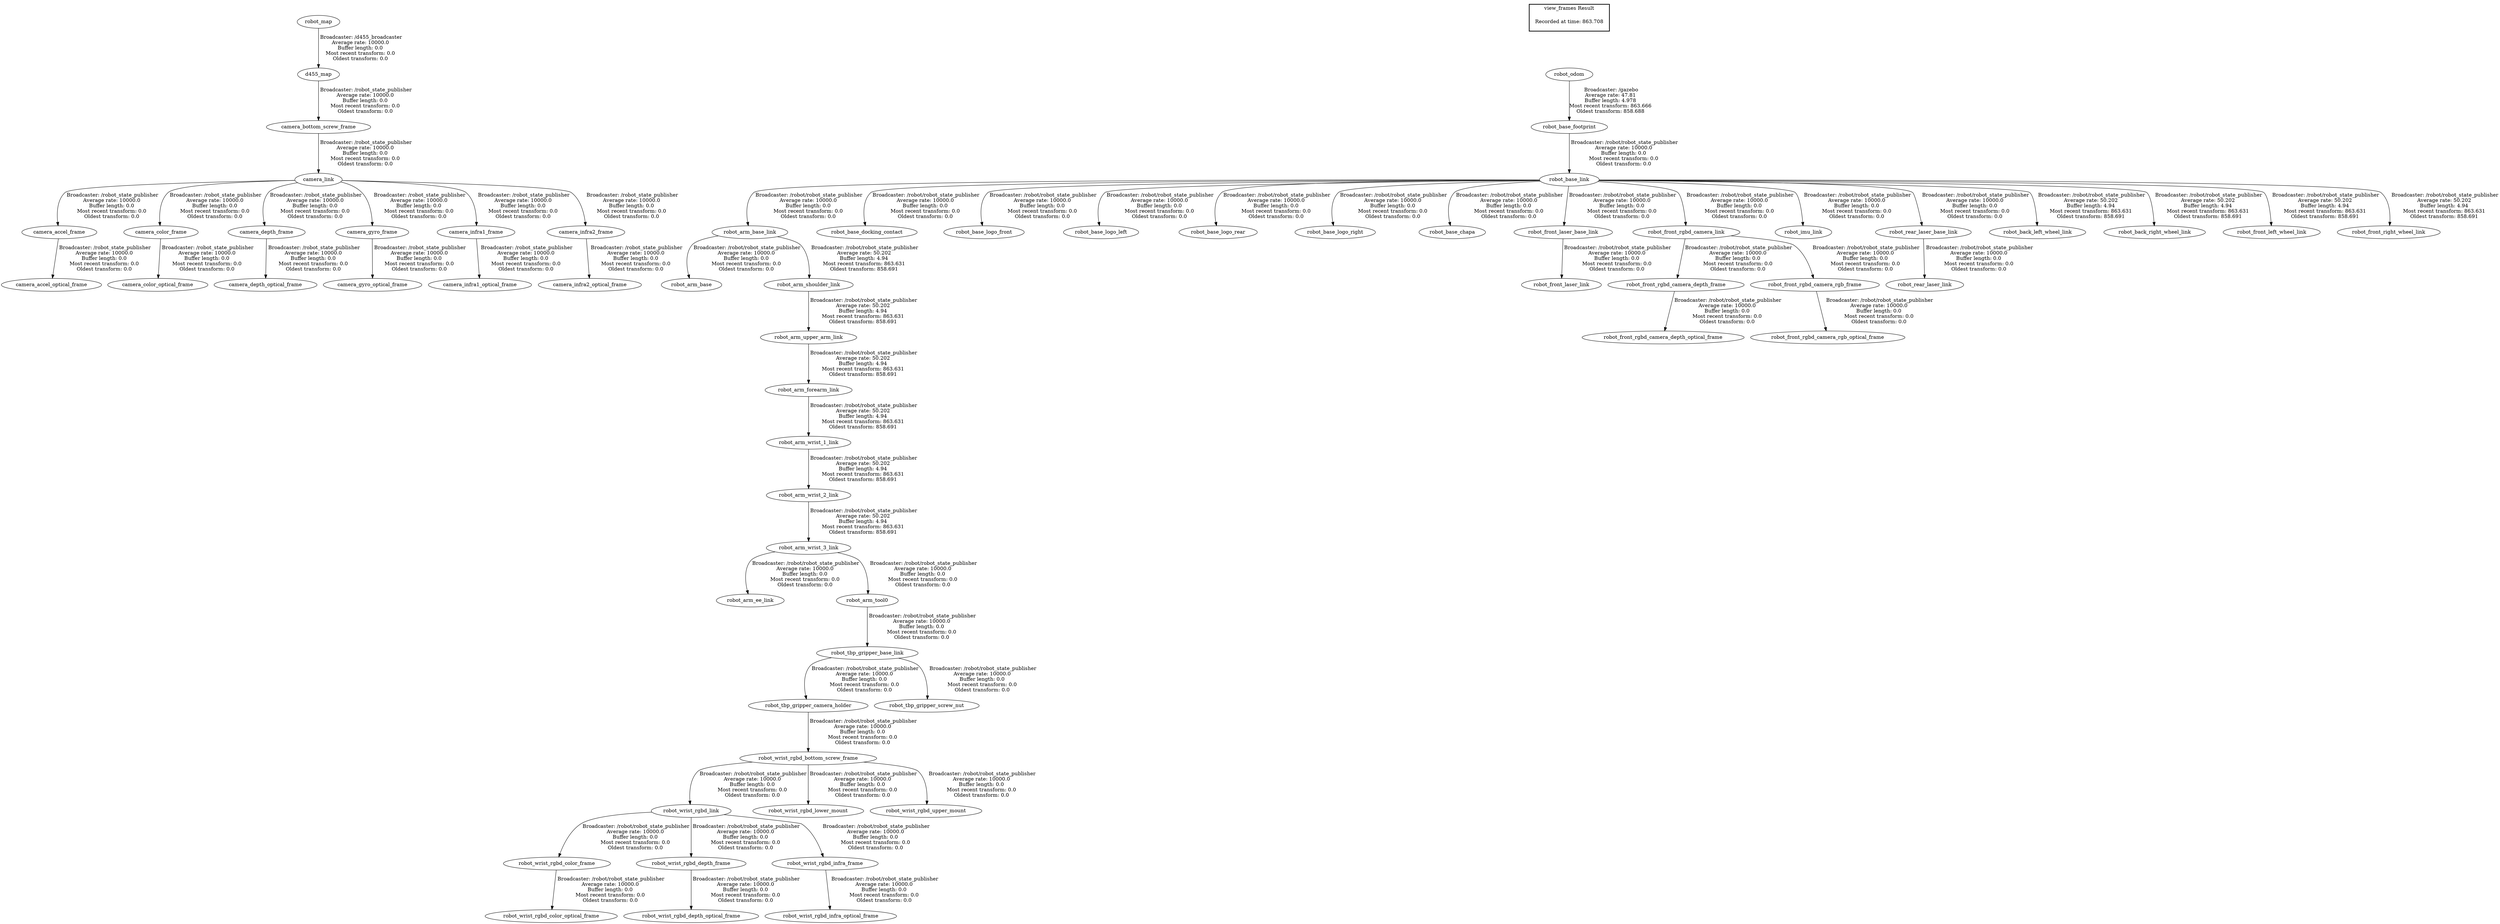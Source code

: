 digraph G {
"robot_map" -> "d455_map"[label=" Broadcaster: /d455_broadcaster\nAverage rate: 10000.0\nBuffer length: 0.0\nMost recent transform: 0.0\nOldest transform: 0.0\n"];
"robot_base_link" -> "robot_arm_base_link"[label=" Broadcaster: /robot/robot_state_publisher\nAverage rate: 10000.0\nBuffer length: 0.0\nMost recent transform: 0.0\nOldest transform: 0.0\n"];
"robot_base_footprint" -> "robot_base_link"[label=" Broadcaster: /robot/robot_state_publisher\nAverage rate: 10000.0\nBuffer length: 0.0\nMost recent transform: 0.0\nOldest transform: 0.0\n"];
"robot_arm_base_link" -> "robot_arm_base"[label=" Broadcaster: /robot/robot_state_publisher\nAverage rate: 10000.0\nBuffer length: 0.0\nMost recent transform: 0.0\nOldest transform: 0.0\n"];
"robot_arm_wrist_3_link" -> "robot_arm_ee_link"[label=" Broadcaster: /robot/robot_state_publisher\nAverage rate: 10000.0\nBuffer length: 0.0\nMost recent transform: 0.0\nOldest transform: 0.0\n"];
"robot_arm_wrist_2_link" -> "robot_arm_wrist_3_link"[label=" Broadcaster: /robot/robot_state_publisher\nAverage rate: 50.202\nBuffer length: 4.94\nMost recent transform: 863.631\nOldest transform: 858.691\n"];
"robot_arm_wrist_3_link" -> "robot_arm_tool0"[label=" Broadcaster: /robot/robot_state_publisher\nAverage rate: 10000.0\nBuffer length: 0.0\nMost recent transform: 0.0\nOldest transform: 0.0\n"];
"robot_base_link" -> "robot_base_docking_contact"[label=" Broadcaster: /robot/robot_state_publisher\nAverage rate: 10000.0\nBuffer length: 0.0\nMost recent transform: 0.0\nOldest transform: 0.0\n"];
"robot_odom" -> "robot_base_footprint"[label=" Broadcaster: /gazebo\nAverage rate: 47.81\nBuffer length: 4.978\nMost recent transform: 863.666\nOldest transform: 858.688\n"];
"robot_base_link" -> "robot_base_logo_front"[label=" Broadcaster: /robot/robot_state_publisher\nAverage rate: 10000.0\nBuffer length: 0.0\nMost recent transform: 0.0\nOldest transform: 0.0\n"];
"robot_base_link" -> "robot_base_logo_left"[label=" Broadcaster: /robot/robot_state_publisher\nAverage rate: 10000.0\nBuffer length: 0.0\nMost recent transform: 0.0\nOldest transform: 0.0\n"];
"robot_base_link" -> "robot_base_logo_rear"[label=" Broadcaster: /robot/robot_state_publisher\nAverage rate: 10000.0\nBuffer length: 0.0\nMost recent transform: 0.0\nOldest transform: 0.0\n"];
"robot_base_link" -> "robot_base_logo_right"[label=" Broadcaster: /robot/robot_state_publisher\nAverage rate: 10000.0\nBuffer length: 0.0\nMost recent transform: 0.0\nOldest transform: 0.0\n"];
"robot_base_link" -> "robot_base_chapa"[label=" Broadcaster: /robot/robot_state_publisher\nAverage rate: 10000.0\nBuffer length: 0.0\nMost recent transform: 0.0\nOldest transform: 0.0\n"];
"robot_base_link" -> "robot_front_laser_base_link"[label=" Broadcaster: /robot/robot_state_publisher\nAverage rate: 10000.0\nBuffer length: 0.0\nMost recent transform: 0.0\nOldest transform: 0.0\n"];
"robot_front_laser_base_link" -> "robot_front_laser_link"[label=" Broadcaster: /robot/robot_state_publisher\nAverage rate: 10000.0\nBuffer length: 0.0\nMost recent transform: 0.0\nOldest transform: 0.0\n"];
"robot_front_rgbd_camera_link" -> "robot_front_rgbd_camera_depth_frame"[label=" Broadcaster: /robot/robot_state_publisher\nAverage rate: 10000.0\nBuffer length: 0.0\nMost recent transform: 0.0\nOldest transform: 0.0\n"];
"robot_base_link" -> "robot_front_rgbd_camera_link"[label=" Broadcaster: /robot/robot_state_publisher\nAverage rate: 10000.0\nBuffer length: 0.0\nMost recent transform: 0.0\nOldest transform: 0.0\n"];
"robot_front_rgbd_camera_depth_frame" -> "robot_front_rgbd_camera_depth_optical_frame"[label=" Broadcaster: /robot/robot_state_publisher\nAverage rate: 10000.0\nBuffer length: 0.0\nMost recent transform: 0.0\nOldest transform: 0.0\n"];
"robot_front_rgbd_camera_link" -> "robot_front_rgbd_camera_rgb_frame"[label=" Broadcaster: /robot/robot_state_publisher\nAverage rate: 10000.0\nBuffer length: 0.0\nMost recent transform: 0.0\nOldest transform: 0.0\n"];
"robot_front_rgbd_camera_rgb_frame" -> "robot_front_rgbd_camera_rgb_optical_frame"[label=" Broadcaster: /robot/robot_state_publisher\nAverage rate: 10000.0\nBuffer length: 0.0\nMost recent transform: 0.0\nOldest transform: 0.0\n"];
"robot_base_link" -> "robot_imu_link"[label=" Broadcaster: /robot/robot_state_publisher\nAverage rate: 10000.0\nBuffer length: 0.0\nMost recent transform: 0.0\nOldest transform: 0.0\n"];
"robot_base_link" -> "robot_rear_laser_base_link"[label=" Broadcaster: /robot/robot_state_publisher\nAverage rate: 10000.0\nBuffer length: 0.0\nMost recent transform: 0.0\nOldest transform: 0.0\n"];
"robot_rear_laser_base_link" -> "robot_rear_laser_link"[label=" Broadcaster: /robot/robot_state_publisher\nAverage rate: 10000.0\nBuffer length: 0.0\nMost recent transform: 0.0\nOldest transform: 0.0\n"];
"robot_arm_tool0" -> "robot_tbp_gripper_base_link"[label=" Broadcaster: /robot/robot_state_publisher\nAverage rate: 10000.0\nBuffer length: 0.0\nMost recent transform: 0.0\nOldest transform: 0.0\n"];
"robot_tbp_gripper_base_link" -> "robot_tbp_gripper_camera_holder"[label=" Broadcaster: /robot/robot_state_publisher\nAverage rate: 10000.0\nBuffer length: 0.0\nMost recent transform: 0.0\nOldest transform: 0.0\n"];
"robot_tbp_gripper_base_link" -> "robot_tbp_gripper_screw_nut"[label=" Broadcaster: /robot/robot_state_publisher\nAverage rate: 10000.0\nBuffer length: 0.0\nMost recent transform: 0.0\nOldest transform: 0.0\n"];
"robot_wrist_rgbd_link" -> "robot_wrist_rgbd_color_frame"[label=" Broadcaster: /robot/robot_state_publisher\nAverage rate: 10000.0\nBuffer length: 0.0\nMost recent transform: 0.0\nOldest transform: 0.0\n"];
"robot_wrist_rgbd_bottom_screw_frame" -> "robot_wrist_rgbd_link"[label=" Broadcaster: /robot/robot_state_publisher\nAverage rate: 10000.0\nBuffer length: 0.0\nMost recent transform: 0.0\nOldest transform: 0.0\n"];
"robot_wrist_rgbd_color_frame" -> "robot_wrist_rgbd_color_optical_frame"[label=" Broadcaster: /robot/robot_state_publisher\nAverage rate: 10000.0\nBuffer length: 0.0\nMost recent transform: 0.0\nOldest transform: 0.0\n"];
"robot_wrist_rgbd_link" -> "robot_wrist_rgbd_depth_frame"[label=" Broadcaster: /robot/robot_state_publisher\nAverage rate: 10000.0\nBuffer length: 0.0\nMost recent transform: 0.0\nOldest transform: 0.0\n"];
"robot_wrist_rgbd_depth_frame" -> "robot_wrist_rgbd_depth_optical_frame"[label=" Broadcaster: /robot/robot_state_publisher\nAverage rate: 10000.0\nBuffer length: 0.0\nMost recent transform: 0.0\nOldest transform: 0.0\n"];
"robot_wrist_rgbd_link" -> "robot_wrist_rgbd_infra_frame"[label=" Broadcaster: /robot/robot_state_publisher\nAverage rate: 10000.0\nBuffer length: 0.0\nMost recent transform: 0.0\nOldest transform: 0.0\n"];
"robot_wrist_rgbd_infra_frame" -> "robot_wrist_rgbd_infra_optical_frame"[label=" Broadcaster: /robot/robot_state_publisher\nAverage rate: 10000.0\nBuffer length: 0.0\nMost recent transform: 0.0\nOldest transform: 0.0\n"];
"robot_tbp_gripper_camera_holder" -> "robot_wrist_rgbd_bottom_screw_frame"[label=" Broadcaster: /robot/robot_state_publisher\nAverage rate: 10000.0\nBuffer length: 0.0\nMost recent transform: 0.0\nOldest transform: 0.0\n"];
"robot_wrist_rgbd_bottom_screw_frame" -> "robot_wrist_rgbd_lower_mount"[label=" Broadcaster: /robot/robot_state_publisher\nAverage rate: 10000.0\nBuffer length: 0.0\nMost recent transform: 0.0\nOldest transform: 0.0\n"];
"robot_wrist_rgbd_bottom_screw_frame" -> "robot_wrist_rgbd_upper_mount"[label=" Broadcaster: /robot/robot_state_publisher\nAverage rate: 10000.0\nBuffer length: 0.0\nMost recent transform: 0.0\nOldest transform: 0.0\n"];
"camera_link" -> "camera_accel_frame"[label=" Broadcaster: /robot_state_publisher\nAverage rate: 10000.0\nBuffer length: 0.0\nMost recent transform: 0.0\nOldest transform: 0.0\n"];
"camera_bottom_screw_frame" -> "camera_link"[label=" Broadcaster: /robot_state_publisher\nAverage rate: 10000.0\nBuffer length: 0.0\nMost recent transform: 0.0\nOldest transform: 0.0\n"];
"camera_accel_frame" -> "camera_accel_optical_frame"[label=" Broadcaster: /robot_state_publisher\nAverage rate: 10000.0\nBuffer length: 0.0\nMost recent transform: 0.0\nOldest transform: 0.0\n"];
"camera_link" -> "camera_color_frame"[label=" Broadcaster: /robot_state_publisher\nAverage rate: 10000.0\nBuffer length: 0.0\nMost recent transform: 0.0\nOldest transform: 0.0\n"];
"camera_color_frame" -> "camera_color_optical_frame"[label=" Broadcaster: /robot_state_publisher\nAverage rate: 10000.0\nBuffer length: 0.0\nMost recent transform: 0.0\nOldest transform: 0.0\n"];
"camera_link" -> "camera_depth_frame"[label=" Broadcaster: /robot_state_publisher\nAverage rate: 10000.0\nBuffer length: 0.0\nMost recent transform: 0.0\nOldest transform: 0.0\n"];
"camera_depth_frame" -> "camera_depth_optical_frame"[label=" Broadcaster: /robot_state_publisher\nAverage rate: 10000.0\nBuffer length: 0.0\nMost recent transform: 0.0\nOldest transform: 0.0\n"];
"camera_link" -> "camera_gyro_frame"[label=" Broadcaster: /robot_state_publisher\nAverage rate: 10000.0\nBuffer length: 0.0\nMost recent transform: 0.0\nOldest transform: 0.0\n"];
"camera_gyro_frame" -> "camera_gyro_optical_frame"[label=" Broadcaster: /robot_state_publisher\nAverage rate: 10000.0\nBuffer length: 0.0\nMost recent transform: 0.0\nOldest transform: 0.0\n"];
"camera_link" -> "camera_infra1_frame"[label=" Broadcaster: /robot_state_publisher\nAverage rate: 10000.0\nBuffer length: 0.0\nMost recent transform: 0.0\nOldest transform: 0.0\n"];
"camera_infra1_frame" -> "camera_infra1_optical_frame"[label=" Broadcaster: /robot_state_publisher\nAverage rate: 10000.0\nBuffer length: 0.0\nMost recent transform: 0.0\nOldest transform: 0.0\n"];
"camera_link" -> "camera_infra2_frame"[label=" Broadcaster: /robot_state_publisher\nAverage rate: 10000.0\nBuffer length: 0.0\nMost recent transform: 0.0\nOldest transform: 0.0\n"];
"camera_infra2_frame" -> "camera_infra2_optical_frame"[label=" Broadcaster: /robot_state_publisher\nAverage rate: 10000.0\nBuffer length: 0.0\nMost recent transform: 0.0\nOldest transform: 0.0\n"];
"d455_map" -> "camera_bottom_screw_frame"[label=" Broadcaster: /robot_state_publisher\nAverage rate: 10000.0\nBuffer length: 0.0\nMost recent transform: 0.0\nOldest transform: 0.0\n"];
"robot_arm_upper_arm_link" -> "robot_arm_forearm_link"[label=" Broadcaster: /robot/robot_state_publisher\nAverage rate: 50.202\nBuffer length: 4.94\nMost recent transform: 863.631\nOldest transform: 858.691\n"];
"robot_arm_shoulder_link" -> "robot_arm_upper_arm_link"[label=" Broadcaster: /robot/robot_state_publisher\nAverage rate: 50.202\nBuffer length: 4.94\nMost recent transform: 863.631\nOldest transform: 858.691\n"];
"robot_arm_base_link" -> "robot_arm_shoulder_link"[label=" Broadcaster: /robot/robot_state_publisher\nAverage rate: 50.202\nBuffer length: 4.94\nMost recent transform: 863.631\nOldest transform: 858.691\n"];
"robot_arm_forearm_link" -> "robot_arm_wrist_1_link"[label=" Broadcaster: /robot/robot_state_publisher\nAverage rate: 50.202\nBuffer length: 4.94\nMost recent transform: 863.631\nOldest transform: 858.691\n"];
"robot_arm_wrist_1_link" -> "robot_arm_wrist_2_link"[label=" Broadcaster: /robot/robot_state_publisher\nAverage rate: 50.202\nBuffer length: 4.94\nMost recent transform: 863.631\nOldest transform: 858.691\n"];
"robot_base_link" -> "robot_back_left_wheel_link"[label=" Broadcaster: /robot/robot_state_publisher\nAverage rate: 50.202\nBuffer length: 4.94\nMost recent transform: 863.631\nOldest transform: 858.691\n"];
"robot_base_link" -> "robot_back_right_wheel_link"[label=" Broadcaster: /robot/robot_state_publisher\nAverage rate: 50.202\nBuffer length: 4.94\nMost recent transform: 863.631\nOldest transform: 858.691\n"];
"robot_base_link" -> "robot_front_left_wheel_link"[label=" Broadcaster: /robot/robot_state_publisher\nAverage rate: 50.202\nBuffer length: 4.94\nMost recent transform: 863.631\nOldest transform: 858.691\n"];
"robot_base_link" -> "robot_front_right_wheel_link"[label=" Broadcaster: /robot/robot_state_publisher\nAverage rate: 50.202\nBuffer length: 4.94\nMost recent transform: 863.631\nOldest transform: 858.691\n"];
edge [style=invis];
 subgraph cluster_legend { style=bold; color=black; label ="view_frames Result";
"Recorded at time: 863.708"[ shape=plaintext ] ;
}->"robot_odom";
}